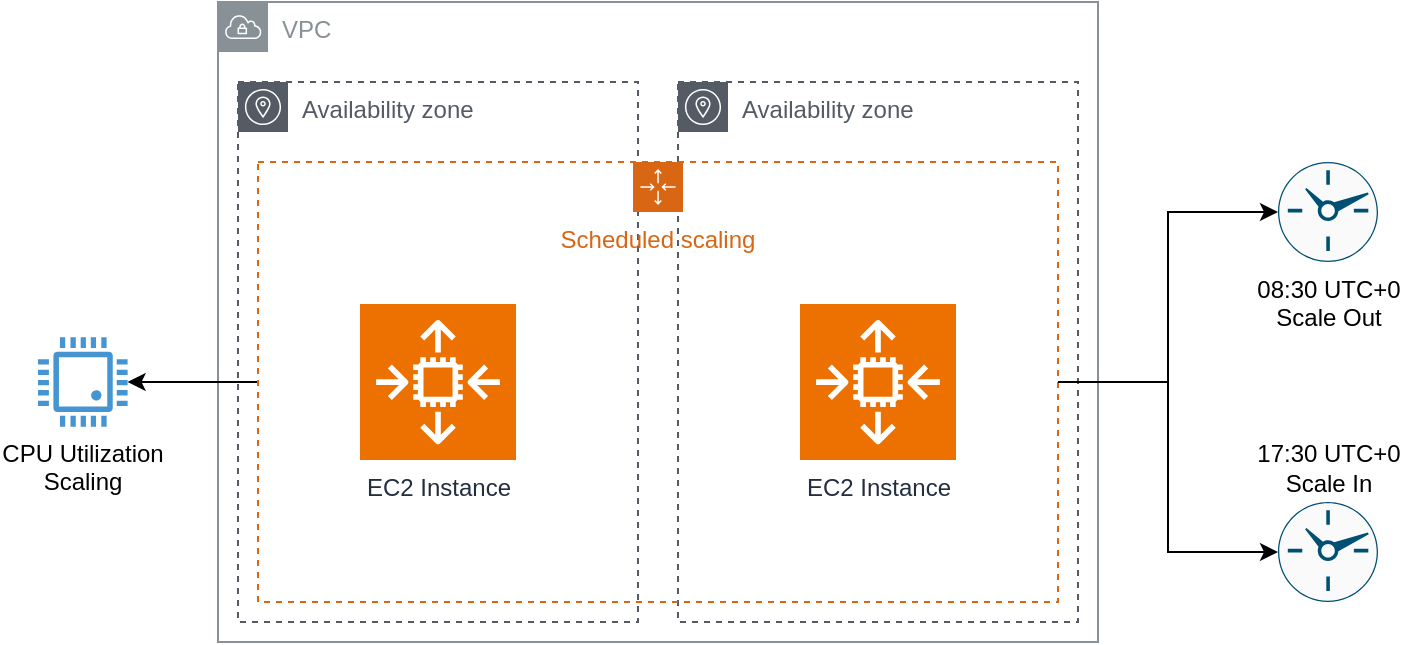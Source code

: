 <mxfile version="24.7.5">
  <diagram name="Page-1" id="Rq7tCnXguPNZXmSChnWb">
    <mxGraphModel dx="953" dy="566" grid="1" gridSize="10" guides="1" tooltips="1" connect="1" arrows="1" fold="1" page="1" pageScale="1" pageWidth="850" pageHeight="1100" math="0" shadow="0">
      <root>
        <mxCell id="0" />
        <mxCell id="1" parent="0" />
        <mxCell id="sBHPiRBSuybCHQU2eTQM-1" value="VPC" style="sketch=0;outlineConnect=0;gradientColor=none;html=1;whiteSpace=wrap;fontSize=12;fontStyle=0;shape=mxgraph.aws4.group;grIcon=mxgraph.aws4.group_vpc;strokeColor=#879196;fillColor=none;verticalAlign=top;align=left;spacingLeft=30;fontColor=#879196;dashed=0;" vertex="1" parent="1">
          <mxGeometry x="120" y="80" width="440" height="320" as="geometry" />
        </mxCell>
        <mxCell id="sBHPiRBSuybCHQU2eTQM-2" value="Availability zone" style="sketch=0;outlineConnect=0;gradientColor=none;html=1;whiteSpace=wrap;fontSize=12;fontStyle=0;shape=mxgraph.aws4.group;grIcon=mxgraph.aws4.group_availability_zone;strokeColor=#545B64;fillColor=none;verticalAlign=top;align=left;spacingLeft=30;fontColor=#545B64;dashed=1;" vertex="1" parent="1">
          <mxGeometry x="130" y="120" width="200" height="270" as="geometry" />
        </mxCell>
        <mxCell id="sBHPiRBSuybCHQU2eTQM-3" value="Availability zone" style="sketch=0;outlineConnect=0;gradientColor=none;html=1;whiteSpace=wrap;fontSize=12;fontStyle=0;shape=mxgraph.aws4.group;grIcon=mxgraph.aws4.group_availability_zone;strokeColor=#545B64;fillColor=none;verticalAlign=top;align=left;spacingLeft=30;fontColor=#545B64;dashed=1;" vertex="1" parent="1">
          <mxGeometry x="350" y="120" width="200" height="270" as="geometry" />
        </mxCell>
        <mxCell id="sBHPiRBSuybCHQU2eTQM-15" style="edgeStyle=orthogonalEdgeStyle;rounded=0;orthogonalLoop=1;jettySize=auto;html=1;exitX=0;exitY=0.5;exitDx=0;exitDy=0;" edge="1" parent="1" source="sBHPiRBSuybCHQU2eTQM-4" target="sBHPiRBSuybCHQU2eTQM-14">
          <mxGeometry relative="1" as="geometry" />
        </mxCell>
        <mxCell id="sBHPiRBSuybCHQU2eTQM-4" value="Scheduled scaling" style="points=[[0,0],[0.25,0],[0.5,0],[0.75,0],[1,0],[1,0.25],[1,0.5],[1,0.75],[1,1],[0.75,1],[0.5,1],[0.25,1],[0,1],[0,0.75],[0,0.5],[0,0.25]];outlineConnect=0;gradientColor=none;html=1;whiteSpace=wrap;fontSize=12;fontStyle=0;container=1;pointerEvents=0;collapsible=0;recursiveResize=0;shape=mxgraph.aws4.groupCenter;grIcon=mxgraph.aws4.group_auto_scaling_group;grStroke=1;strokeColor=#D86613;fillColor=none;verticalAlign=top;align=center;fontColor=#D86613;dashed=1;spacingTop=25;" vertex="1" parent="1">
          <mxGeometry x="140" y="160" width="400" height="220" as="geometry" />
        </mxCell>
        <mxCell id="sBHPiRBSuybCHQU2eTQM-5" value="EC2 Instance" style="sketch=0;points=[[0,0,0],[0.25,0,0],[0.5,0,0],[0.75,0,0],[1,0,0],[0,1,0],[0.25,1,0],[0.5,1,0],[0.75,1,0],[1,1,0],[0,0.25,0],[0,0.5,0],[0,0.75,0],[1,0.25,0],[1,0.5,0],[1,0.75,0]];outlineConnect=0;fontColor=#232F3E;fillColor=#ED7100;strokeColor=#ffffff;dashed=0;verticalLabelPosition=bottom;verticalAlign=top;align=center;html=1;fontSize=12;fontStyle=0;aspect=fixed;shape=mxgraph.aws4.resourceIcon;resIcon=mxgraph.aws4.auto_scaling2;" vertex="1" parent="sBHPiRBSuybCHQU2eTQM-4">
          <mxGeometry x="51" y="71" width="78" height="78" as="geometry" />
        </mxCell>
        <mxCell id="sBHPiRBSuybCHQU2eTQM-6" value="EC2 Instance" style="sketch=0;points=[[0,0,0],[0.25,0,0],[0.5,0,0],[0.75,0,0],[1,0,0],[0,1,0],[0.25,1,0],[0.5,1,0],[0.75,1,0],[1,1,0],[0,0.25,0],[0,0.5,0],[0,0.75,0],[1,0.25,0],[1,0.5,0],[1,0.75,0]];outlineConnect=0;fontColor=#232F3E;fillColor=#ED7100;strokeColor=#ffffff;dashed=0;verticalLabelPosition=bottom;verticalAlign=top;align=center;html=1;fontSize=12;fontStyle=0;aspect=fixed;shape=mxgraph.aws4.resourceIcon;resIcon=mxgraph.aws4.auto_scaling2;" vertex="1" parent="sBHPiRBSuybCHQU2eTQM-4">
          <mxGeometry x="271" y="71" width="78" height="78" as="geometry" />
        </mxCell>
        <mxCell id="sBHPiRBSuybCHQU2eTQM-8" value="08:30 UTC+0&lt;br&gt;Scale Out" style="sketch=0;points=[[0.5,0,0],[1,0.5,0],[0.5,1,0],[0,0.5,0],[0.145,0.145,0],[0.856,0.145,0],[0.855,0.856,0],[0.145,0.855,0]];verticalLabelPosition=bottom;html=1;verticalAlign=top;aspect=fixed;align=center;pointerEvents=1;shape=mxgraph.cisco19.rect;prIcon=clock;fillColor=#FAFAFA;strokeColor=#005073;" vertex="1" parent="1">
          <mxGeometry x="650" y="160" width="50" height="50" as="geometry" />
        </mxCell>
        <mxCell id="sBHPiRBSuybCHQU2eTQM-11" value="17:30 UTC+0&lt;br&gt;Scale In" style="sketch=0;points=[[0.5,0,0],[1,0.5,0],[0.5,1,0],[0,0.5,0],[0.145,0.145,0],[0.856,0.145,0],[0.855,0.856,0],[0.145,0.855,0]];verticalLabelPosition=top;html=1;verticalAlign=bottom;aspect=fixed;align=center;pointerEvents=1;shape=mxgraph.cisco19.rect;prIcon=clock;fillColor=#FAFAFA;strokeColor=#005073;labelPosition=center;" vertex="1" parent="1">
          <mxGeometry x="650" y="330" width="50" height="50" as="geometry" />
        </mxCell>
        <mxCell id="sBHPiRBSuybCHQU2eTQM-12" style="edgeStyle=orthogonalEdgeStyle;rounded=0;orthogonalLoop=1;jettySize=auto;html=1;entryX=0;entryY=0.5;entryDx=0;entryDy=0;entryPerimeter=0;" edge="1" parent="1" source="sBHPiRBSuybCHQU2eTQM-4" target="sBHPiRBSuybCHQU2eTQM-8">
          <mxGeometry relative="1" as="geometry" />
        </mxCell>
        <mxCell id="sBHPiRBSuybCHQU2eTQM-13" style="edgeStyle=orthogonalEdgeStyle;rounded=0;orthogonalLoop=1;jettySize=auto;html=1;entryX=0;entryY=0.5;entryDx=0;entryDy=0;entryPerimeter=0;" edge="1" parent="1" source="sBHPiRBSuybCHQU2eTQM-4" target="sBHPiRBSuybCHQU2eTQM-11">
          <mxGeometry relative="1" as="geometry" />
        </mxCell>
        <mxCell id="sBHPiRBSuybCHQU2eTQM-14" value="CPU Utilization&lt;br&gt;Scaling" style="pointerEvents=1;shadow=0;dashed=0;html=1;strokeColor=none;fillColor=#4495D1;labelPosition=center;verticalLabelPosition=bottom;verticalAlign=top;align=center;outlineConnect=0;shape=mxgraph.veeam.cpu;" vertex="1" parent="1">
          <mxGeometry x="30" y="247.6" width="44.8" height="44.8" as="geometry" />
        </mxCell>
      </root>
    </mxGraphModel>
  </diagram>
</mxfile>

